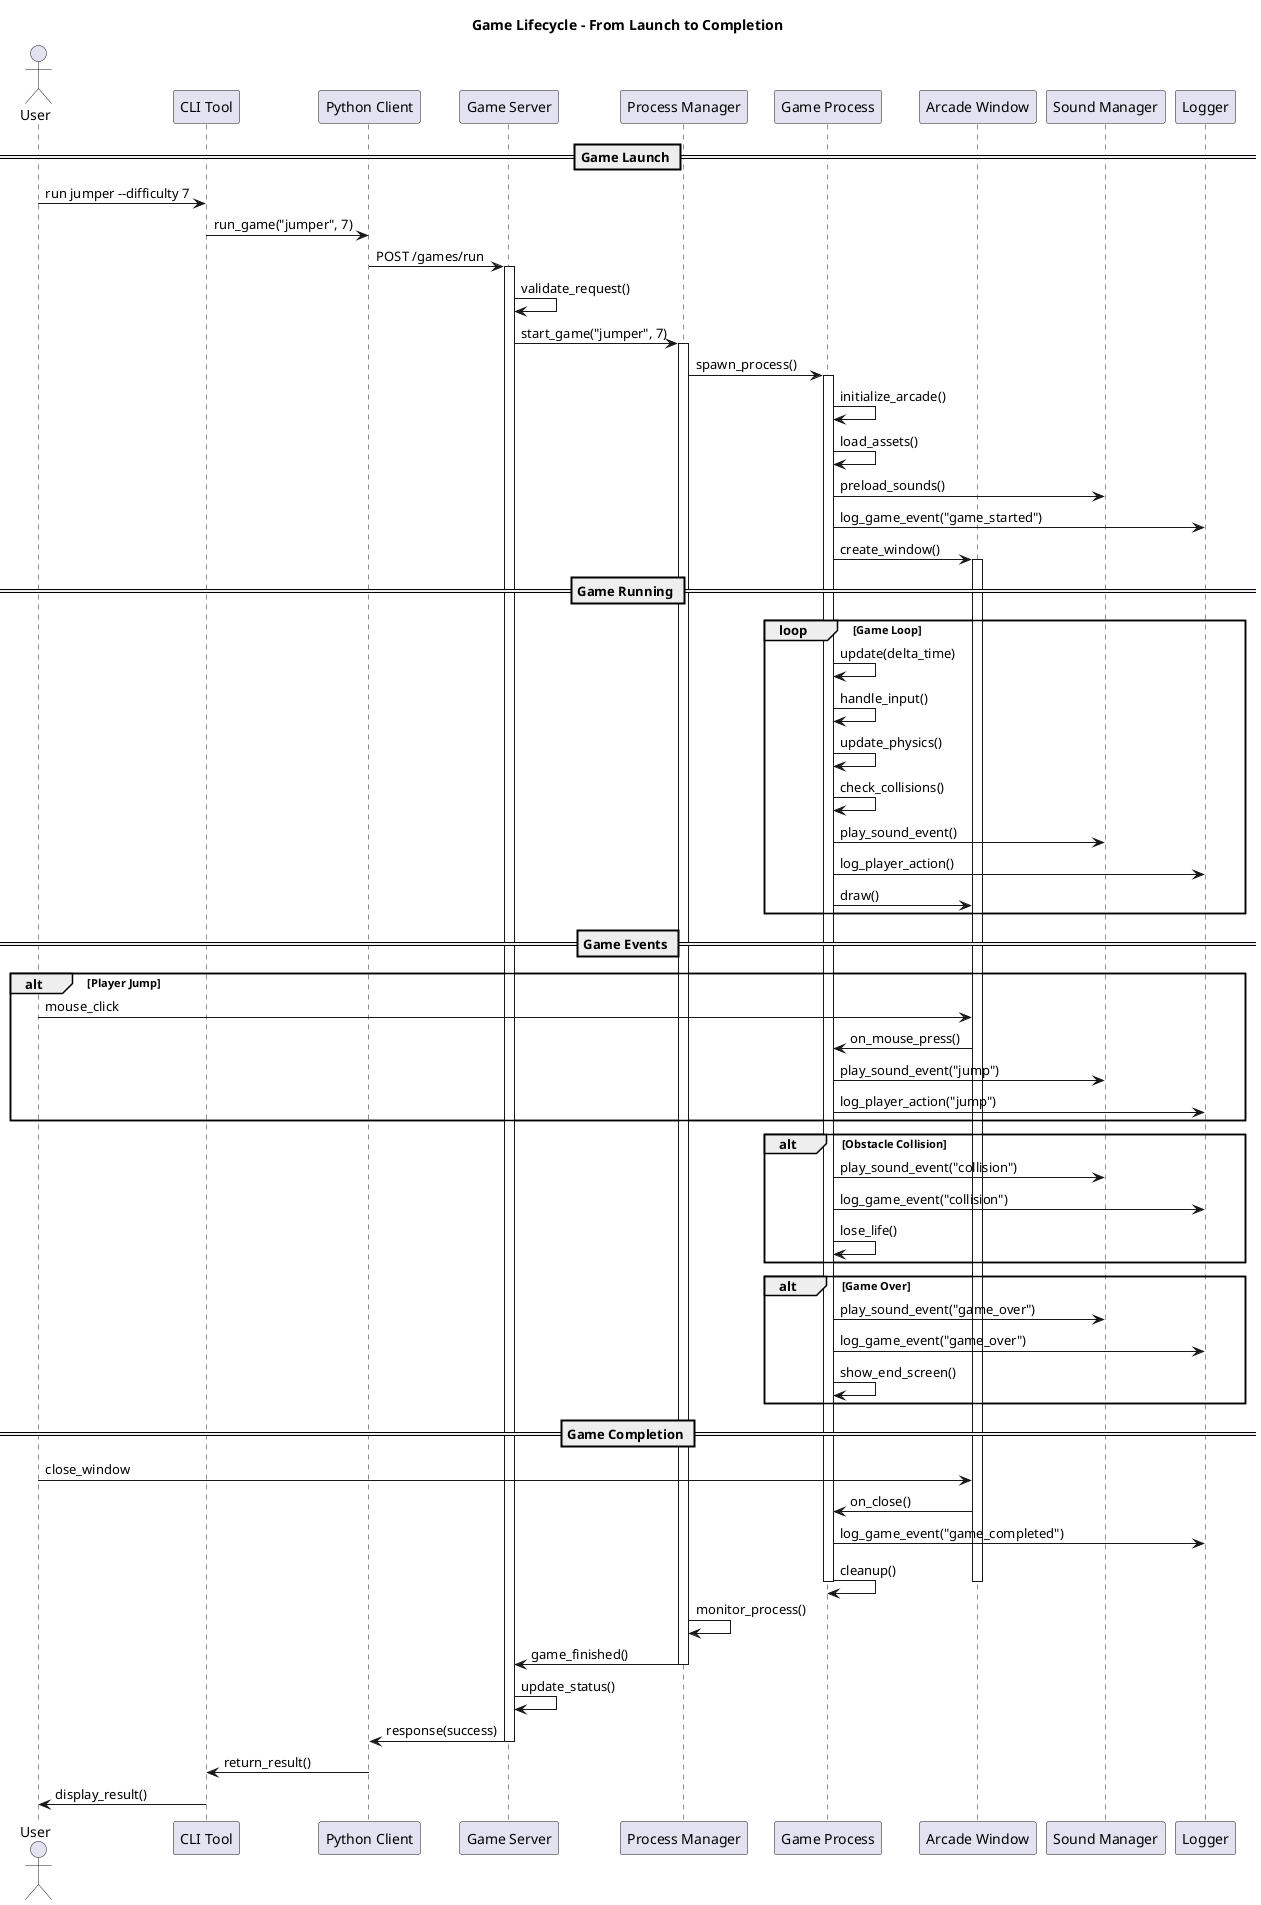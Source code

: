 @startuml GameLifecycle
skinparam backgroundColor #FFFFFF
skinparam sequenceFontSize 12
skinparam sequenceFontName Arial

title Game Lifecycle - From Launch to Completion

actor "User" as user
participant "CLI Tool" as cli
participant "Python Client" as client
participant "Game Server" as server
participant "Process Manager" as proc_mgr
participant "Game Process" as game
participant "Arcade Window" as window
participant "Sound Manager" as sound
participant "Logger" as logger

== Game Launch ==

user -> cli: run jumper --difficulty 7
cli -> client: run_game("jumper", 7)
client -> server: POST /games/run
activate server

server -> server: validate_request()
server -> proc_mgr: start_game("jumper", 7)
activate proc_mgr

proc_mgr -> game: spawn_process()
activate game

game -> game: initialize_arcade()
game -> game: load_assets()
game -> sound: preload_sounds()
game -> logger: log_game_event("game_started")

game -> window: create_window()
activate window

== Game Running ==

loop Game Loop
    game -> game: update(delta_time)
    game -> game: handle_input()
    game -> game: update_physics()
    game -> game: check_collisions()
    game -> sound: play_sound_event()
    game -> logger: log_player_action()
    game -> window: draw()
end

== Game Events ==

alt Player Jump
    user -> window: mouse_click
    window -> game: on_mouse_press()
    game -> sound: play_sound_event("jump")
    game -> logger: log_player_action("jump")
end

alt Obstacle Collision
    game -> sound: play_sound_event("collision")
    game -> logger: log_game_event("collision")
    game -> game: lose_life()
end

alt Game Over
    game -> sound: play_sound_event("game_over")
    game -> logger: log_game_event("game_over")
    game -> game: show_end_screen()
end

== Game Completion ==

user -> window: close_window
window -> game: on_close()
game -> logger: log_game_event("game_completed")
game -> game: cleanup()
deactivate game
deactivate window

proc_mgr -> proc_mgr: monitor_process()
proc_mgr -> server: game_finished()
deactivate proc_mgr

server -> server: update_status()
server -> client: response(success)
deactivate server

client -> cli: return_result()
cli -> user: display_result()

@enduml
